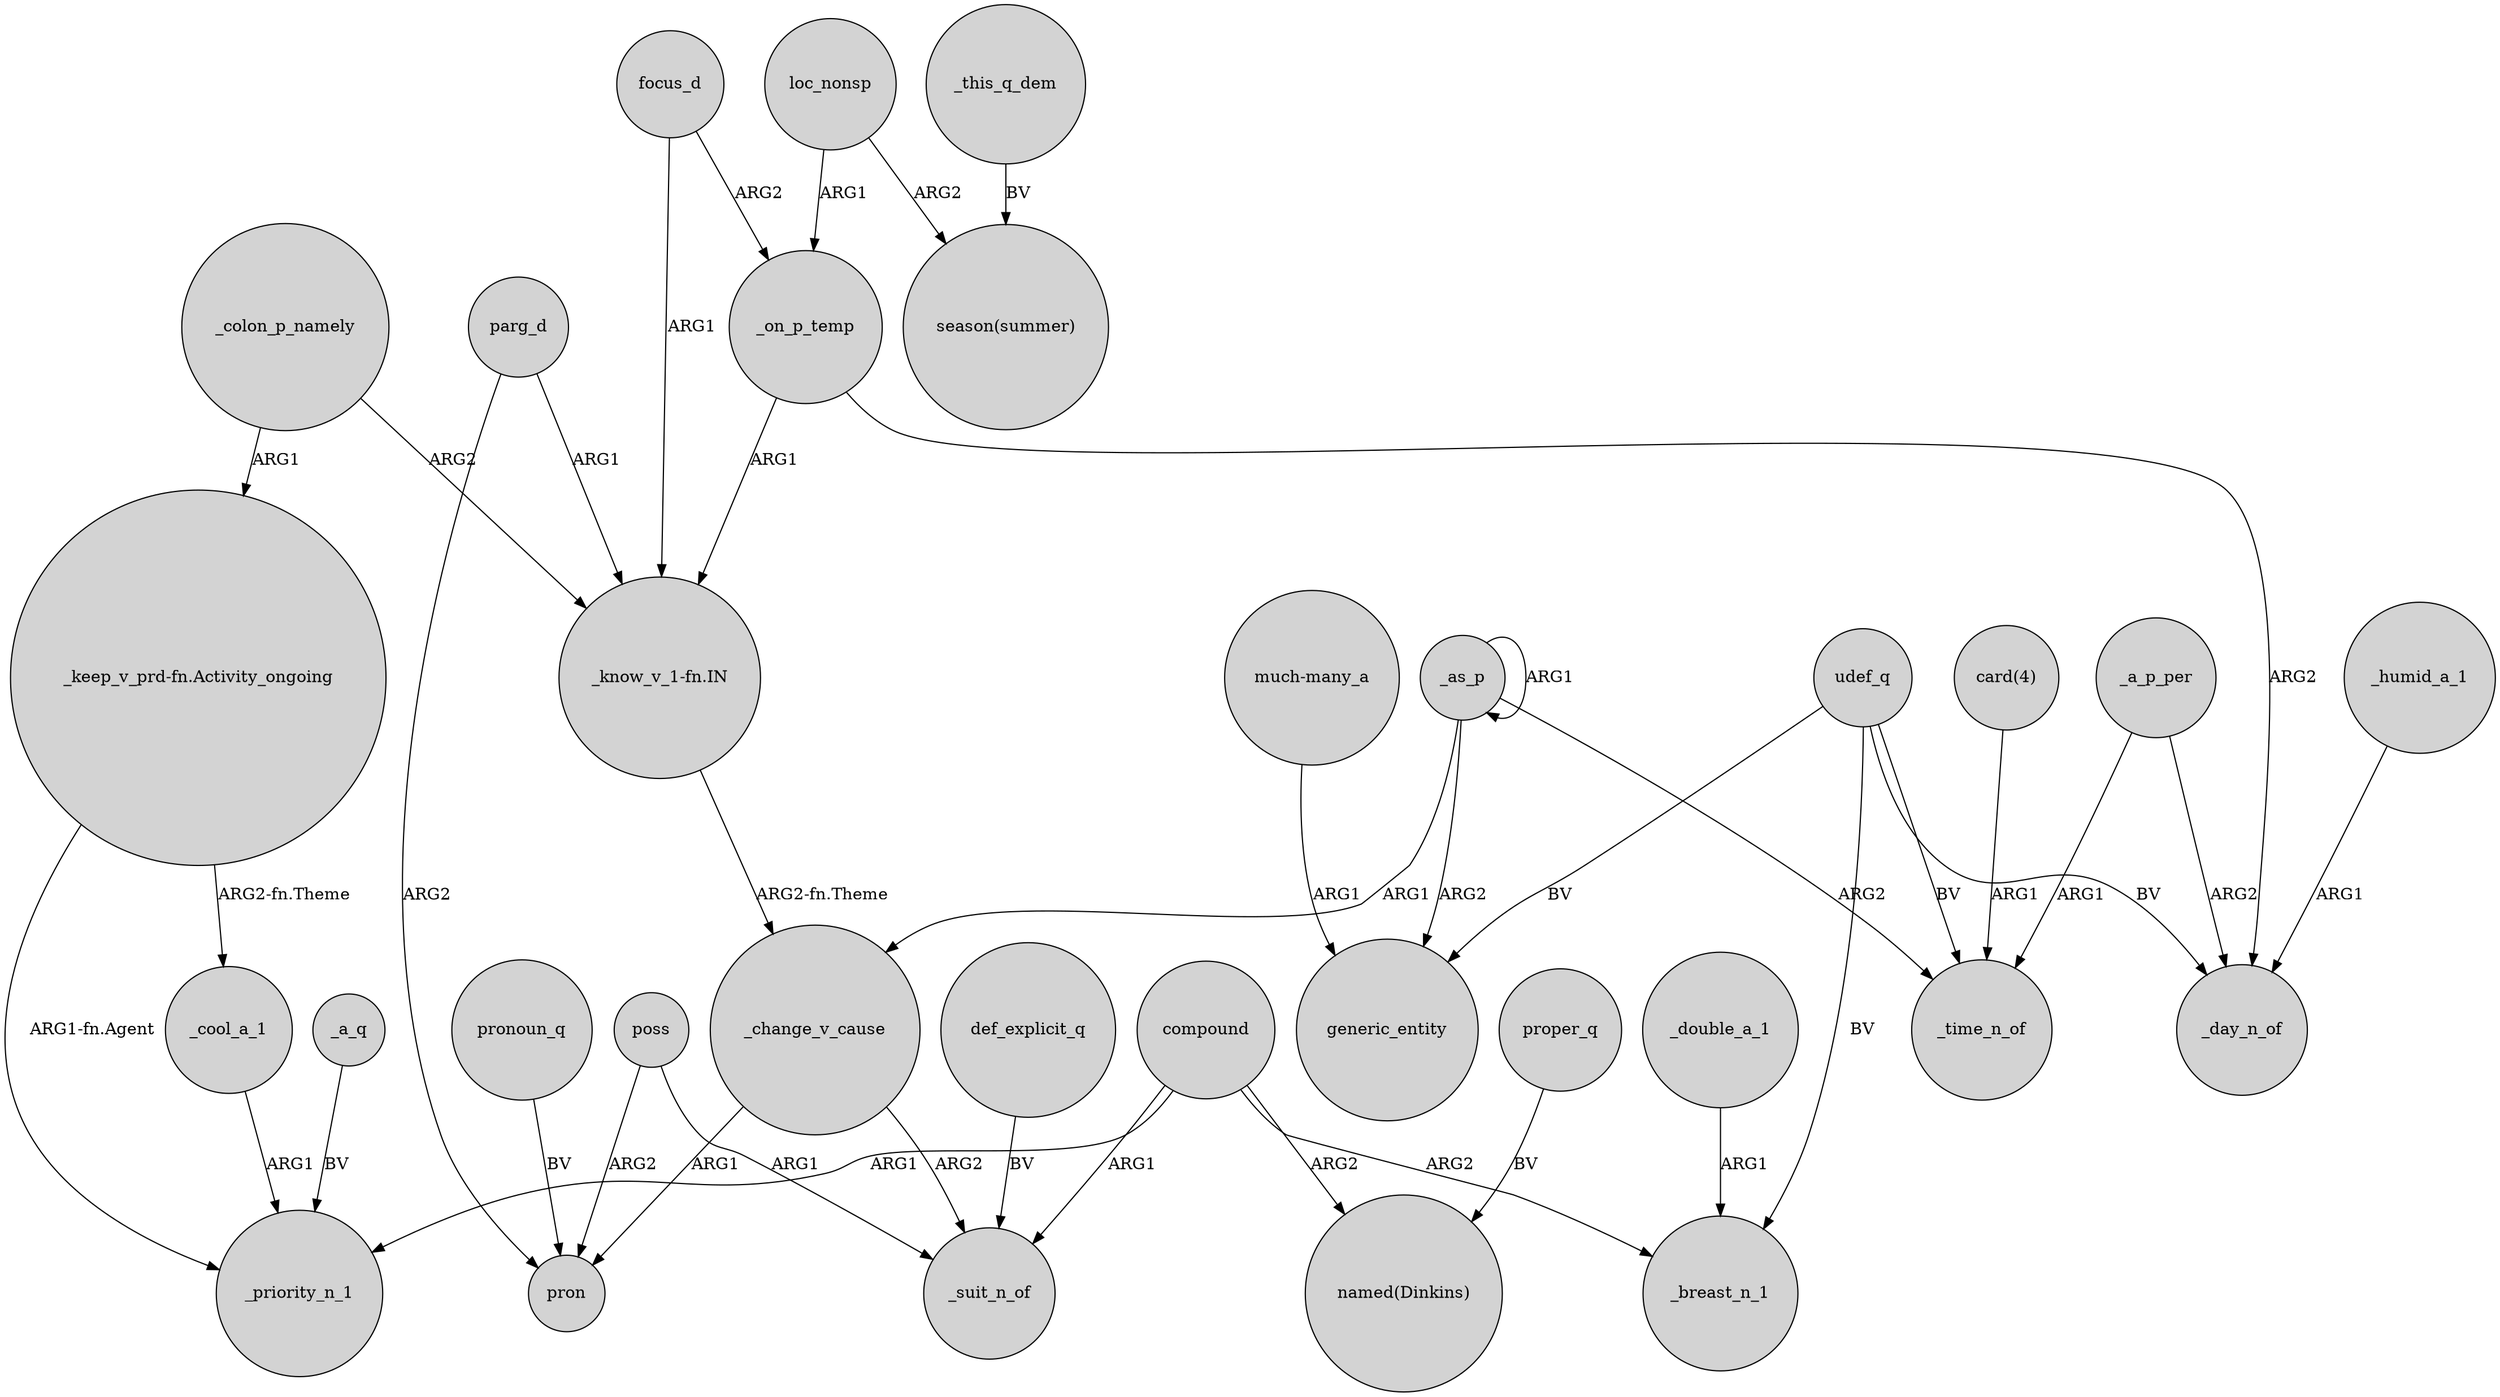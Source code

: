 digraph {
	node [shape=circle style=filled]
	compound -> _priority_n_1 [label=ARG1]
	parg_d -> "_know_v_1-fn.IN" [label=ARG1]
	compound -> _suit_n_of [label=ARG1]
	_this_q_dem -> "season(summer)" [label=BV]
	poss -> pron [label=ARG2]
	_change_v_cause -> _suit_n_of [label=ARG2]
	udef_q -> generic_entity [label=BV]
	_a_p_per -> _day_n_of [label=ARG2]
	"_keep_v_prd-fn.Activity_ongoing" -> _cool_a_1 [label="ARG2-fn.Theme"]
	"much-many_a" -> generic_entity [label=ARG1]
	_cool_a_1 -> _priority_n_1 [label=ARG1]
	_as_p -> generic_entity [label=ARG2]
	_double_a_1 -> _breast_n_1 [label=ARG1]
	_colon_p_namely -> "_keep_v_prd-fn.Activity_ongoing" [label=ARG1]
	udef_q -> _day_n_of [label=BV]
	_as_p -> _time_n_of [label=ARG2]
	compound -> "named(Dinkins)" [label=ARG2]
	focus_d -> _on_p_temp [label=ARG2]
	"_keep_v_prd-fn.Activity_ongoing" -> _priority_n_1 [label="ARG1-fn.Agent"]
	def_explicit_q -> _suit_n_of [label=BV]
	_a_p_per -> _time_n_of [label=ARG1]
	parg_d -> pron [label=ARG2]
	_colon_p_namely -> "_know_v_1-fn.IN" [label=ARG2]
	pronoun_q -> pron [label=BV]
	poss -> _suit_n_of [label=ARG1]
	"_know_v_1-fn.IN" -> _change_v_cause [label="ARG2-fn.Theme"]
	udef_q -> _breast_n_1 [label=BV]
	focus_d -> "_know_v_1-fn.IN" [label=ARG1]
	udef_q -> _time_n_of [label=BV]
	compound -> _breast_n_1 [label=ARG2]
	_on_p_temp -> "_know_v_1-fn.IN" [label=ARG1]
	_change_v_cause -> pron [label=ARG1]
	"card(4)" -> _time_n_of [label=ARG1]
	_humid_a_1 -> _day_n_of [label=ARG1]
	loc_nonsp -> "season(summer)" [label=ARG2]
	_a_q -> _priority_n_1 [label=BV]
	_as_p -> _change_v_cause [label=ARG1]
	loc_nonsp -> _on_p_temp [label=ARG1]
	_as_p -> _as_p [label=ARG1]
	_on_p_temp -> _day_n_of [label=ARG2]
	proper_q -> "named(Dinkins)" [label=BV]
}
